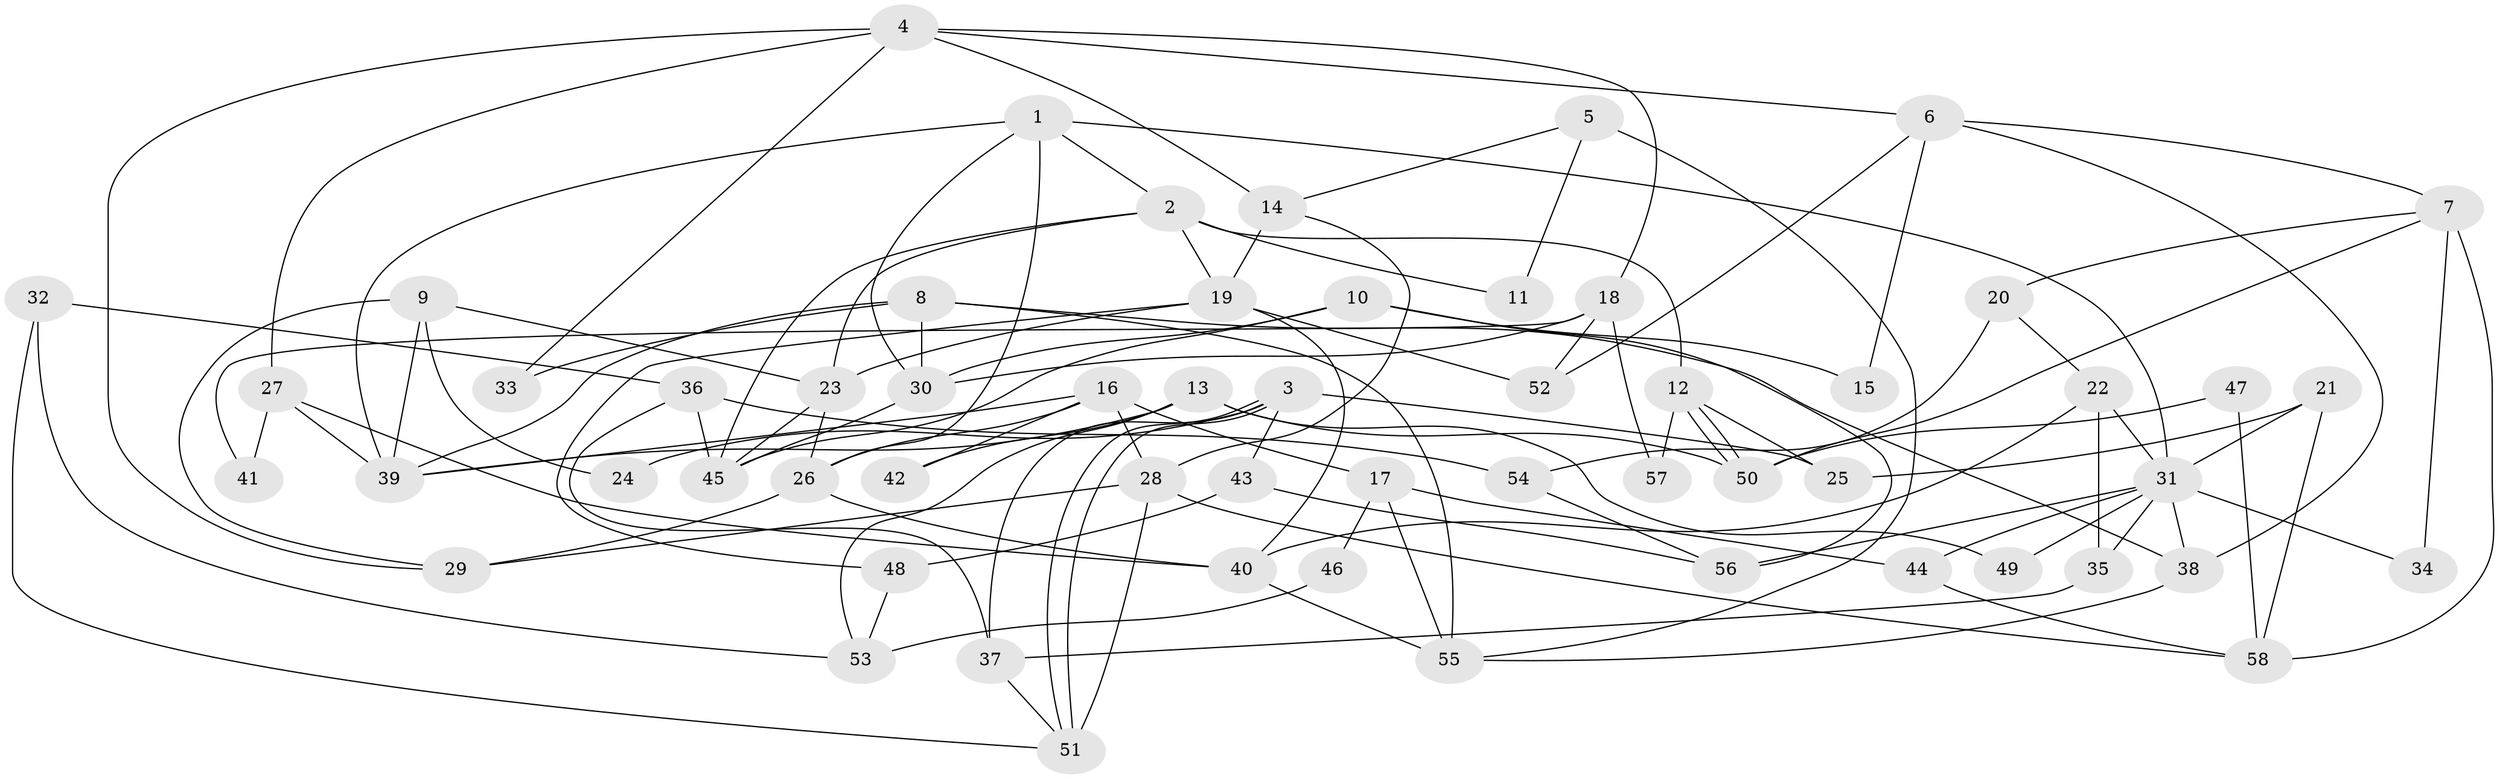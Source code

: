 // coarse degree distribution, {5: 0.2222222222222222, 9: 0.05555555555555555, 6: 0.19444444444444445, 8: 0.1111111111111111, 2: 0.19444444444444445, 4: 0.1111111111111111, 3: 0.1111111111111111}
// Generated by graph-tools (version 1.1) at 2025/52/02/27/25 19:52:04]
// undirected, 58 vertices, 116 edges
graph export_dot {
graph [start="1"]
  node [color=gray90,style=filled];
  1;
  2;
  3;
  4;
  5;
  6;
  7;
  8;
  9;
  10;
  11;
  12;
  13;
  14;
  15;
  16;
  17;
  18;
  19;
  20;
  21;
  22;
  23;
  24;
  25;
  26;
  27;
  28;
  29;
  30;
  31;
  32;
  33;
  34;
  35;
  36;
  37;
  38;
  39;
  40;
  41;
  42;
  43;
  44;
  45;
  46;
  47;
  48;
  49;
  50;
  51;
  52;
  53;
  54;
  55;
  56;
  57;
  58;
  1 -- 31;
  1 -- 39;
  1 -- 2;
  1 -- 26;
  1 -- 30;
  2 -- 19;
  2 -- 11;
  2 -- 12;
  2 -- 23;
  2 -- 45;
  3 -- 25;
  3 -- 51;
  3 -- 51;
  3 -- 24;
  3 -- 37;
  3 -- 43;
  4 -- 29;
  4 -- 18;
  4 -- 6;
  4 -- 14;
  4 -- 27;
  4 -- 33;
  5 -- 55;
  5 -- 14;
  5 -- 11;
  6 -- 38;
  6 -- 7;
  6 -- 15;
  6 -- 52;
  7 -- 58;
  7 -- 20;
  7 -- 34;
  7 -- 50;
  8 -- 39;
  8 -- 30;
  8 -- 33;
  8 -- 38;
  8 -- 55;
  9 -- 23;
  9 -- 39;
  9 -- 24;
  9 -- 29;
  10 -- 45;
  10 -- 30;
  10 -- 15;
  10 -- 56;
  12 -- 50;
  12 -- 50;
  12 -- 25;
  12 -- 57;
  13 -- 53;
  13 -- 50;
  13 -- 39;
  13 -- 42;
  13 -- 49;
  14 -- 28;
  14 -- 19;
  16 -- 26;
  16 -- 39;
  16 -- 17;
  16 -- 28;
  16 -- 42;
  17 -- 55;
  17 -- 44;
  17 -- 46;
  18 -- 30;
  18 -- 52;
  18 -- 41;
  18 -- 57;
  19 -- 23;
  19 -- 40;
  19 -- 48;
  19 -- 52;
  20 -- 54;
  20 -- 22;
  21 -- 31;
  21 -- 58;
  21 -- 25;
  22 -- 40;
  22 -- 31;
  22 -- 35;
  23 -- 26;
  23 -- 45;
  26 -- 29;
  26 -- 40;
  27 -- 40;
  27 -- 39;
  27 -- 41;
  28 -- 51;
  28 -- 29;
  28 -- 58;
  30 -- 45;
  31 -- 38;
  31 -- 34;
  31 -- 35;
  31 -- 44;
  31 -- 49;
  31 -- 56;
  32 -- 51;
  32 -- 36;
  32 -- 53;
  35 -- 37;
  36 -- 45;
  36 -- 37;
  36 -- 54;
  37 -- 51;
  38 -- 55;
  40 -- 55;
  43 -- 56;
  43 -- 48;
  44 -- 58;
  46 -- 53;
  47 -- 58;
  47 -- 50;
  48 -- 53;
  54 -- 56;
}
